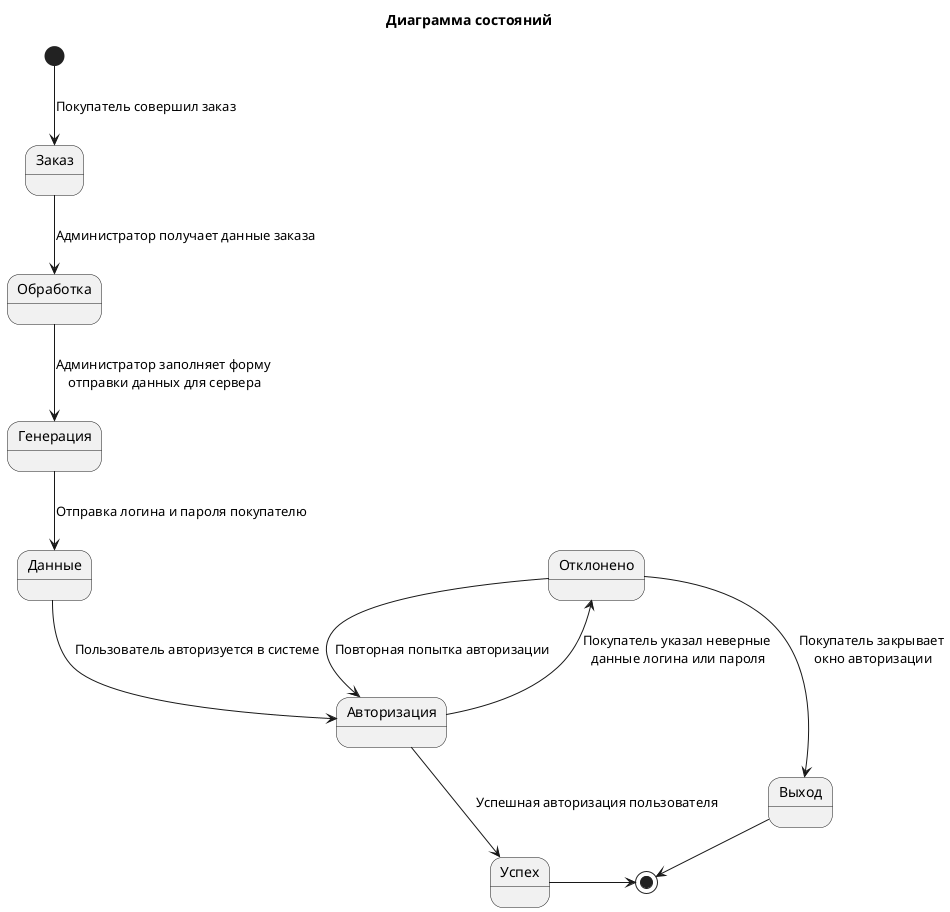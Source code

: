 @startuml final

title "Диаграмма состояний"

[*] --> Заказ : Покупатель совершил заказ
Заказ --> Обработка : Администратор получает данные заказа
Обработка --> Генерация : Администратор заполняет форму\n отправки данных для сервера
Генерация --> Данные :  Отправка логина и пароля покупателю
Данные --> Авторизация : Пользователь авторизуется в системе

Авторизация --> Успех : Успешная авторизация пользователя
Успех -> [*]

Авторизация --> Отклонено : Покупатель указал неверные\n данные логина или пароля
Отклонено --> Авторизация : Повторная попытка авторизации
Отклонено --> Выход : Покупатель закрывает\n окно авторизации
Выход -> [*]

@enduml